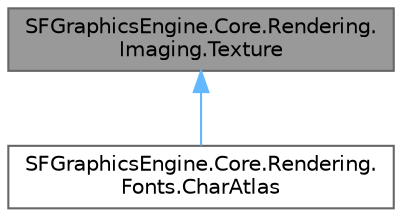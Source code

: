 digraph "SFGraphicsEngine.Core.Rendering.Imaging.Texture"
{
 // LATEX_PDF_SIZE
  bgcolor="transparent";
  edge [fontname=Helvetica,fontsize=10,labelfontname=Helvetica,labelfontsize=10];
  node [fontname=Helvetica,fontsize=10,shape=box,height=0.2,width=0.4];
  Node1 [label="SFGraphicsEngine.Core.Rendering.\lImaging.Texture",height=0.2,width=0.4,color="gray40", fillcolor="grey60", style="filled", fontcolor="black",tooltip=" "];
  Node1 -> Node2 [dir="back",color="steelblue1",style="solid"];
  Node2 [label="SFGraphicsEngine.Core.Rendering.\lFonts.CharAtlas",height=0.2,width=0.4,color="gray40", fillcolor="white", style="filled",URL="$class_s_f_graphics_engine_1_1_core_1_1_rendering_1_1_fonts_1_1_char_atlas.html",tooltip="Texture of font characters"];
}
